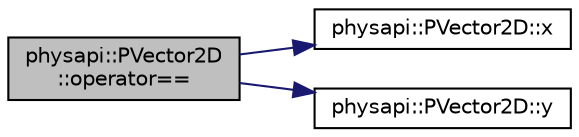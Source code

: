 digraph "physapi::PVector2D::operator=="
{
 // LATEX_PDF_SIZE
  edge [fontname="Helvetica",fontsize="10",labelfontname="Helvetica",labelfontsize="10"];
  node [fontname="Helvetica",fontsize="10",shape=record];
  rankdir="LR";
  Node1 [label="physapi::PVector2D\l::operator==",height=0.2,width=0.4,color="black", fillcolor="grey75", style="filled", fontcolor="black",tooltip="Determines if two vectors are equal."];
  Node1 -> Node2 [color="midnightblue",fontsize="10",style="solid",fontname="Helvetica"];
  Node2 [label="physapi::PVector2D::x",height=0.2,width=0.4,color="black", fillcolor="white", style="filled",URL="$classphysapi_1_1_p_vector2_d.html#adef3e21a4bb82ad7b9351590075a8086",tooltip="Get the x coordinate."];
  Node1 -> Node3 [color="midnightblue",fontsize="10",style="solid",fontname="Helvetica"];
  Node3 [label="physapi::PVector2D::y",height=0.2,width=0.4,color="black", fillcolor="white", style="filled",URL="$classphysapi_1_1_p_vector2_d.html#a15bb9964eb7b9ea7936d3e075737558e",tooltip="Get the y coordinate."];
}
